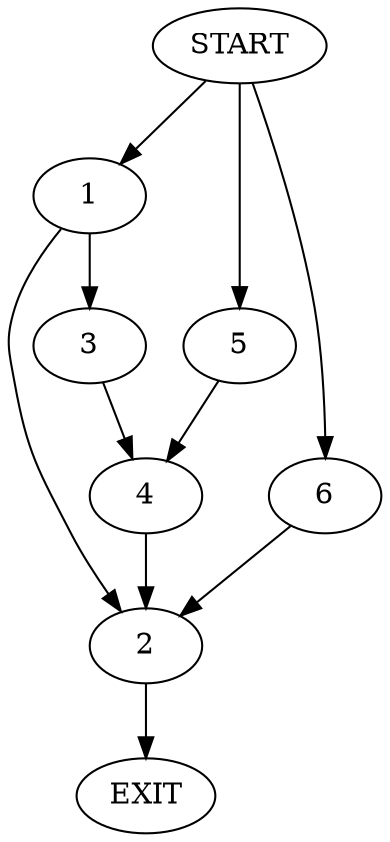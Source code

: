 digraph {
0 [label="START"]
7 [label="EXIT"]
0 -> 1
1 -> 2
1 -> 3
3 -> 4
2 -> 7
4 -> 2
0 -> 5
5 -> 4
0 -> 6
6 -> 2
}
